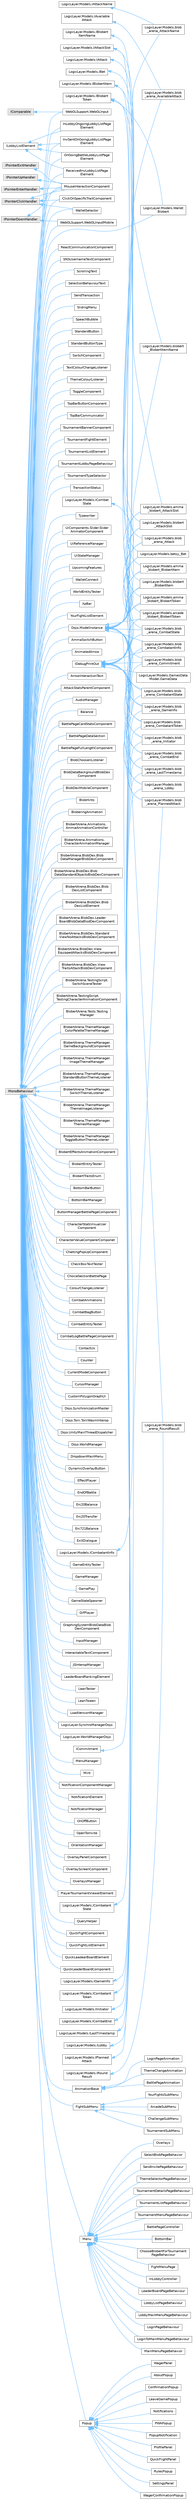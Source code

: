 digraph "Graphical Class Hierarchy"
{
 // LATEX_PDF_SIZE
  bgcolor="transparent";
  edge [fontname=Helvetica,fontsize=10,labelfontname=Helvetica,labelfontsize=10];
  node [fontname=Helvetica,fontsize=10,shape=box,height=0.2,width=0.4];
  rankdir="LR";
  Node0 [id="Node000000",label="LogicLayer.Models.IAttack",height=0.2,width=0.4,color="grey40", fillcolor="white", style="filled",URL="$interface_logic_layer_1_1_models_1_1_i_attack.html",tooltip=" "];
  Node0 -> Node1 [id="edge22_Node000000_Node000001",dir="back",color="steelblue1",style="solid",tooltip=" "];
  Node1 [id="Node000001",label="LogicLayer.Models.blob\l_arena_Attack",height=0.2,width=0.4,color="grey40", fillcolor="white", style="filled",URL="$class_logic_layer_1_1_models_1_1blob__arena___attack.html",tooltip="Dojo model, definition of the attack available in the game."];
  Node206 [id="Node000206",label="LogicLayer.Models.IAttackName",height=0.2,width=0.4,color="grey40", fillcolor="white", style="filled",URL="$interface_logic_layer_1_1_models_1_1_i_attack_name.html",tooltip=" "];
  Node206 -> Node205 [id="edge23_Node000206_Node000205",dir="back",color="steelblue1",style="solid",tooltip=" "];
  Node205 [id="Node000205",label="LogicLayer.Models.blob\l_arena_AttackName",height=0.2,width=0.4,color="grey40", fillcolor="white", style="filled",URL="$class_logic_layer_1_1_models_1_1blob__arena___attack_name.html",tooltip="Dojo Event, Mappging of attack id to name given off chain. This model can be found in the staticDataM..."];
  Node5 [id="Node000005",label="LogicLayer.Models.IAttackSlot",height=0.2,width=0.4,color="grey40", fillcolor="white", style="filled",URL="$interface_logic_layer_1_1_models_1_1_i_attack_slot.html",tooltip="this is a test of a summary"];
  Node5 -> Node4 [id="edge24_Node000005_Node000004",dir="back",color="steelblue1",style="solid",tooltip=" "];
  Node4 [id="Node000004",label="LogicLayer.Models.amma\l_blobert_AttackSlot",height=0.2,width=0.4,color="grey40", fillcolor="white", style="filled",URL="$class_logic_layer_1_1_models_1_1amma__blobert___attack_slot.html",tooltip="Dojo model, The attack slot dictates the attacks available for each of the items the blobert."];
  Node5 -> Node6 [id="edge25_Node000005_Node000006",dir="back",color="steelblue1",style="solid",tooltip=" "];
  Node6 [id="Node000006",label="LogicLayer.Models.blobert\l_AttackSlot",height=0.2,width=0.4,color="grey40", fillcolor="white", style="filled",URL="$class_logic_layer_1_1_models_1_1blobert___attack_slot.html",tooltip="Dojo model, The attack slot dictates the attacks available for each of the items the blobert."];
  Node208 [id="Node000208",label="LogicLayer.Models.IAvailable\lAttack",height=0.2,width=0.4,color="grey40", fillcolor="white", style="filled",URL="$interface_logic_layer_1_1_models_1_1_i_available_attack.html",tooltip=" "];
  Node208 -> Node207 [id="edge26_Node000208_Node000207",dir="back",color="steelblue1",style="solid",tooltip=" "];
  Node207 [id="Node000207",label="LogicLayer.Models.blob\l_arena_AvailableAttack",height=0.2,width=0.4,color="grey40", fillcolor="white", style="filled",URL="$class_logic_layer_1_1_models_1_1blob__arena___available_attack.html",tooltip="Dojo model, this indicates given the combatantd id and the attack the last round this attack was used..."];
  Node204 [id="Node000204",label="LogicLayer.Models.IBet",height=0.2,width=0.4,color="grey40", fillcolor="white", style="filled",URL="$interface_logic_layer_1_1_models_1_1_i_bet.html",tooltip=" "];
  Node204 -> Node203 [id="edge27_Node000204_Node000203",dir="back",color="steelblue1",style="solid",tooltip=" "];
  Node203 [id="Node000203",label="LogicLayer.Models.betsy_Bet",height=0.2,width=0.4,color="grey40", fillcolor="white", style="filled",URL="$class_logic_layer_1_1_models_1_1betsy___bet.html",tooltip="Part of the wagering contract, this is to yet fully implement."];
  Node9 [id="Node000009",label="LogicLayer.Models.IBlobertItem",height=0.2,width=0.4,color="grey40", fillcolor="white", style="filled",URL="$interface_logic_layer_1_1_models_1_1_i_blobert_item.html",tooltip=" "];
  Node9 -> Node8 [id="edge28_Node000009_Node000008",dir="back",color="steelblue1",style="solid",tooltip=" "];
  Node8 [id="Node000008",label="LogicLayer.Models.amma\l_blobert_BlobertItem",height=0.2,width=0.4,color="grey40", fillcolor="white", style="filled",URL="$class_logic_layer_1_1_models_1_1amma__blobert___blobert_item.html",tooltip="Dojo model, Item that contains the stats given to the blobert, this can also be used to fetch the att..."];
  Node9 -> Node10 [id="edge29_Node000009_Node000010",dir="back",color="steelblue1",style="solid",tooltip=" "];
  Node10 [id="Node000010",label="LogicLayer.Models.blobert\l_BlobertItem",height=0.2,width=0.4,color="grey40", fillcolor="white", style="filled",URL="$class_logic_layer_1_1_models_1_1blobert___blobert_item.html",tooltip="Dojo model, Item that contains the stats given to the blobert, this can also be used to fetch the att..."];
  Node234 [id="Node000234",label="LogicLayer.Models.IBlobert\lItemName",height=0.2,width=0.4,color="grey40", fillcolor="white", style="filled",URL="$interface_logic_layer_1_1_models_1_1_i_blobert_item_name.html",tooltip=" "];
  Node234 -> Node233 [id="edge30_Node000234_Node000233",dir="back",color="steelblue1",style="solid",tooltip=" "];
  Node233 [id="Node000233",label="LogicLayer.Models.blobert\l_BlobertItemName",height=0.2,width=0.4,color="grey40", fillcolor="white", style="filled",URL="$class_logic_layer_1_1_models_1_1blobert___blobert_item_name.html",tooltip="Dojo event, mapping that goes from item id to its name that is saved on chain, this model is saved ha..."];
  Node12 [id="Node000012",label="LogicLayer.Models.IBlobert\lToken",height=0.2,width=0.4,color="grey40", fillcolor="white", style="filled",URL="$interface_logic_layer_1_1_models_1_1_i_blobert_token.html",tooltip=" "];
  Node12 -> Node13 [id="edge31_Node000012_Node000013",dir="back",color="steelblue1",style="solid",tooltip=" "];
  Node13 [id="Node000013",label="LogicLayer.Models.Wallet\lBlobert",height=0.2,width=0.4,color="grey40", fillcolor="white", style="filled",URL="$class_logic_layer_1_1_models_1_1_wallet_blobert.html",tooltip="Class specific to the real NFT blobert, this should connect to the wallet and fetch the data using th..."];
  Node12 -> Node11 [id="edge32_Node000012_Node000011",dir="back",color="steelblue1",style="solid",tooltip=" "];
  Node11 [id="Node000011",label="LogicLayer.Models.amma\l_blobert_BlobertToken",height=0.2,width=0.4,color="grey40", fillcolor="white", style="filled",URL="$class_logic_layer_1_1_models_1_1amma__blobert___blobert_token.html",tooltip="Dojo Model, the blobert is the main character of the game."];
  Node12 -> Node202 [id="edge33_Node000012_Node000202",dir="back",color="steelblue1",style="solid",tooltip=" "];
  Node202 [id="Node000202",label="LogicLayer.Models.arcade\l_blobert_BlobertToken",height=0.2,width=0.4,color="grey40", fillcolor="white", style="filled",URL="$class_logic_layer_1_1_models_1_1arcade__blobert___blobert_token.html",tooltip="Dojo Model, the blobert is the main character of the game."];
  Node214 [id="Node000214",label="LogicLayer.Models.ICombatantInfo",height=0.2,width=0.4,color="grey40", fillcolor="white", style="filled",URL="$interface_logic_layer_1_1_models_1_1_i_combatant_info.html",tooltip=" "];
  Node214 -> Node213 [id="edge34_Node000214_Node000213",dir="back",color="steelblue1",style="solid",tooltip=" "];
  Node213 [id="Node000213",label="LogicLayer.Models.blob\l_arena_CombatantInfo",height=0.2,width=0.4,color="grey40", fillcolor="white", style="filled",URL="$class_logic_layer_1_1_models_1_1blob__arena___combatant_info.html",tooltip="Dojo model, Used mainly to get the player participation in the game."];
  Node216 [id="Node000216",label="LogicLayer.Models.ICombatant\lState",height=0.2,width=0.4,color="grey40", fillcolor="white", style="filled",URL="$interface_logic_layer_1_1_models_1_1_i_combatant_state.html",tooltip=" "];
  Node216 -> Node215 [id="edge35_Node000216_Node000215",dir="back",color="steelblue1",style="solid",tooltip=" "];
  Node215 [id="Node000215",label="LogicLayer.Models.blob\l_arena_CombatantState",height=0.2,width=0.4,color="grey40", fillcolor="white", style="filled",URL="$class_logic_layer_1_1_models_1_1blob__arena___combatant_state.html",tooltip="Dojo model, Current state of the combatant in the game."];
  Node218 [id="Node000218",label="LogicLayer.Models.ICombatant\lToken",height=0.2,width=0.4,color="grey40", fillcolor="white", style="filled",URL="$interface_logic_layer_1_1_models_1_1_i_combatant_token.html",tooltip=" "];
  Node218 -> Node217 [id="edge36_Node000218_Node000217",dir="back",color="steelblue1",style="solid",tooltip=" "];
  Node217 [id="Node000217",label="LogicLayer.Models.blob\l_arena_CombatantToken",height=0.2,width=0.4,color="grey40", fillcolor="white", style="filled",URL="$class_logic_layer_1_1_models_1_1blob__arena___combatant_token.html",tooltip="Dojo Model, Used to go from combatant id to real token id, the combatant is a hash of the token that ..."];
  Node210 [id="Node000210",label="LogicLayer.Models.ICombatEnd",height=0.2,width=0.4,color="grey40", fillcolor="white", style="filled",URL="$interface_logic_layer_1_1_models_1_1_i_combat_end.html",tooltip=" "];
  Node210 -> Node209 [id="edge37_Node000210_Node000209",dir="back",color="steelblue1",style="solid",tooltip=" "];
  Node209 [id="Node000209",label="LogicLayer.Models.blob\l_arena_CombatEnd",height=0.2,width=0.4,color="grey40", fillcolor="white", style="filled",URL="$class_logic_layer_1_1_models_1_1blob__arena___combat_end.html",tooltip="Dojo Event (to double check), emitted at the end of the game to have a comprehensive leaderboard of t..."];
  Node212 [id="Node000212",label="LogicLayer.Models.ICombat\lState",height=0.2,width=0.4,color="grey40", fillcolor="white", style="filled",URL="$interface_logic_layer_1_1_models_1_1_i_combat_state.html",tooltip=" "];
  Node212 -> Node211 [id="edge38_Node000212_Node000211",dir="back",color="steelblue1",style="solid",tooltip=" "];
  Node211 [id="Node000211",label="LogicLayer.Models.blob\l_arena_CombatState",height=0.2,width=0.4,color="grey40", fillcolor="white", style="filled",URL="$class_logic_layer_1_1_models_1_1blob__arena___combat_state.html",tooltip="Dojo model, Quick way to get state of the combat, this is spawned only the moment that a fight actual..."];
  Node220 [id="Node000220",label="ICommitment",height=0.2,width=0.4,color="grey40", fillcolor="white", style="filled",URL="$interface_i_commitment.html",tooltip=" "];
  Node220 -> Node219 [id="edge39_Node000220_Node000219",dir="back",color="steelblue1",style="solid",tooltip=" "];
  Node219 [id="Node000219",label="LogicLayer.Models.blob\l_arena_Commitment",height=0.2,width=0.4,color="grey40", fillcolor="white", style="filled",URL="$class_logic_layer_1_1_models_1_1blob__arena___commitment.html",tooltip="Dojo model, Commitment is a model that holds the hash the user has commited the moment the user choos..."];
  Node198 [id="Node000198",label="IComparable",height=0.2,width=0.4,color="grey60", fillcolor="#E0E0E0", style="filled",tooltip=" "];
  Node198 -> Node197 [id="edge40_Node000198_Node000197",dir="back",color="steelblue1",style="solid",tooltip=" "];
  Node197 [id="Node000197",label="WebGLSupport.WebGLInput",height=0.2,width=0.4,color="grey40", fillcolor="white", style="filled",URL="$class_web_g_l_support_1_1_web_g_l_input.html",tooltip=" "];
  Node2 [id="Node000002",label="IDebugPrintOut",height=0.2,width=0.4,color="grey40", fillcolor="white", style="filled",URL="$interface_i_debug_print_out.html",tooltip="interface for mass debugging of a class"];
  Node2 -> Node3 [id="edge41_Node000002_Node000003",dir="back",color="steelblue1",style="solid",tooltip=" "];
  Node3 [id="Node000003",label="LogicLayer.Models.GamesData\lModel.GameData",height=0.2,width=0.4,color="grey40", fillcolor="white", style="filled",URL="$class_logic_layer_1_1_models_1_1_games_data_model_1_1_game_data.html",tooltip=" "];
  Node2 -> Node4 [id="edge42_Node000002_Node000004",dir="back",color="steelblue1",style="solid",tooltip=" "];
  Node2 -> Node8 [id="edge43_Node000002_Node000008",dir="back",color="steelblue1",style="solid",tooltip=" "];
  Node2 -> Node11 [id="edge44_Node000002_Node000011",dir="back",color="steelblue1",style="solid",tooltip=" "];
  Node2 -> Node202 [id="edge45_Node000002_Node000202",dir="back",color="steelblue1",style="solid",tooltip=" "];
  Node2 -> Node203 [id="edge46_Node000002_Node000203",dir="back",color="steelblue1",style="solid",tooltip=" "];
  Node2 -> Node1 [id="edge47_Node000002_Node000001",dir="back",color="steelblue1",style="solid",tooltip=" "];
  Node2 -> Node209 [id="edge48_Node000002_Node000209",dir="back",color="steelblue1",style="solid",tooltip=" "];
  Node2 -> Node211 [id="edge49_Node000002_Node000211",dir="back",color="steelblue1",style="solid",tooltip=" "];
  Node2 -> Node213 [id="edge50_Node000002_Node000213",dir="back",color="steelblue1",style="solid",tooltip=" "];
  Node2 -> Node215 [id="edge51_Node000002_Node000215",dir="back",color="steelblue1",style="solid",tooltip=" "];
  Node2 -> Node217 [id="edge52_Node000002_Node000217",dir="back",color="steelblue1",style="solid",tooltip=" "];
  Node2 -> Node219 [id="edge53_Node000002_Node000219",dir="back",color="steelblue1",style="solid",tooltip=" "];
  Node2 -> Node221 [id="edge54_Node000002_Node000221",dir="back",color="steelblue1",style="solid",tooltip=" "];
  Node221 [id="Node000221",label="LogicLayer.Models.blob\l_arena_GameInfo",height=0.2,width=0.4,color="grey40", fillcolor="white", style="filled",URL="$class_logic_layer_1_1_models_1_1blob__arena___game_info.html",tooltip="Dojo model, Info about the game, used to dictate the state of the game, if only one fo the fiels in t..."];
  Node2 -> Node223 [id="edge55_Node000002_Node000223",dir="back",color="steelblue1",style="solid",tooltip=" "];
  Node223 [id="Node000223",label="LogicLayer.Models.blob\l_arena_Initiator",height=0.2,width=0.4,color="grey40", fillcolor="white", style="filled",URL="$class_logic_layer_1_1_models_1_1blob__arena___initiator.html",tooltip="Dojo model, TODO."];
  Node2 -> Node225 [id="edge56_Node000002_Node000225",dir="back",color="steelblue1",style="solid",tooltip=" "];
  Node225 [id="Node000225",label="LogicLayer.Models.blob\l_arena_LastTimestamp",height=0.2,width=0.4,color="grey40", fillcolor="white", style="filled",URL="$class_logic_layer_1_1_models_1_1blob__arena___last_timestamp.html",tooltip="Dojo Models, (to confirm) this mdoel should have the timestamp of when the last action was done,..."];
  Node2 -> Node227 [id="edge57_Node000002_Node000227",dir="back",color="steelblue1",style="solid",tooltip=" "];
  Node227 [id="Node000227",label="LogicLayer.Models.blob\l_arena_Lobby",height=0.2,width=0.4,color="grey40", fillcolor="white", style="filled",URL="$class_logic_layer_1_1_models_1_1blob__arena___lobby.html",tooltip="DOjo model, main object that dictates the participants of the game, here we get the id that then brna..."];
  Node2 -> Node229 [id="edge58_Node000002_Node000229",dir="back",color="steelblue1",style="solid",tooltip=" "];
  Node229 [id="Node000229",label="LogicLayer.Models.blob\l_arena_PlannedAttack",height=0.2,width=0.4,color="grey40", fillcolor="white", style="filled",URL="$class_logic_layer_1_1_models_1_1blob__arena___planned_attack.html",tooltip="Dojo model created after the reveal call, this holds the non hashed components used before the run ro..."];
  Node2 -> Node6 [id="edge59_Node000002_Node000006",dir="back",color="steelblue1",style="solid",tooltip=" "];
  Node2 -> Node10 [id="edge60_Node000002_Node000010",dir="back",color="steelblue1",style="solid",tooltip=" "];
  Node222 [id="Node000222",label="LogicLayer.Models.IGameInfo",height=0.2,width=0.4,color="grey40", fillcolor="white", style="filled",URL="$interface_logic_layer_1_1_models_1_1_i_game_info.html",tooltip=" "];
  Node222 -> Node221 [id="edge61_Node000222_Node000221",dir="back",color="steelblue1",style="solid",tooltip=" "];
  Node224 [id="Node000224",label="LogicLayer.Models.IInitiator",height=0.2,width=0.4,color="grey40", fillcolor="white", style="filled",URL="$interface_logic_layer_1_1_models_1_1_i_initiator.html",tooltip=" "];
  Node224 -> Node223 [id="edge62_Node000224_Node000223",dir="back",color="steelblue1",style="solid",tooltip=" "];
  Node226 [id="Node000226",label="LogicLayer.Models.ILastTimestamp",height=0.2,width=0.4,color="grey40", fillcolor="white", style="filled",URL="$interface_logic_layer_1_1_models_1_1_i_last_timestamp.html",tooltip=" "];
  Node226 -> Node225 [id="edge63_Node000226_Node000225",dir="back",color="steelblue1",style="solid",tooltip=" "];
  Node228 [id="Node000228",label="LogicLayer.Models.ILobby",height=0.2,width=0.4,color="grey40", fillcolor="white", style="filled",URL="$interface_logic_layer_1_1_models_1_1_i_lobby.html",tooltip=" "];
  Node228 -> Node227 [id="edge64_Node000228_Node000227",dir="back",color="steelblue1",style="solid",tooltip=" "];
  Node108 [id="Node000108",label="ILobbyListElement",height=0.2,width=0.4,color="grey40", fillcolor="white", style="filled",URL="$interface_i_lobby_list_element.html",tooltip=" "];
  Node108 -> Node107 [id="edge65_Node000108_Node000107",dir="back",color="steelblue1",style="solid",tooltip=" "];
  Node107 [id="Node000107",label="InLobbyOngoingLobbyListPage\lElement",height=0.2,width=0.4,color="grey40", fillcolor="white", style="filled",URL="$class_in_lobby_ongoing_lobby_list_page_element.html",tooltip=" "];
  Node108 -> Node109 [id="edge66_Node000108_Node000109",dir="back",color="steelblue1",style="solid",tooltip=" "];
  Node109 [id="Node000109",label="InvSentOnGoingLobbyListPage\lElement",height=0.2,width=0.4,color="grey40", fillcolor="white", style="filled",URL="$class_inv_sent_on_going_lobby_list_page_element.html",tooltip=" "];
  Node108 -> Node110 [id="edge67_Node000108_Node000110",dir="back",color="steelblue1",style="solid",tooltip=" "];
  Node110 [id="Node000110",label="OnGoingBattleLobbyListPage\lElement",height=0.2,width=0.4,color="grey40", fillcolor="white", style="filled",URL="$class_on_going_battle_lobby_list_page_element.html",tooltip=" "];
  Node108 -> Node111 [id="edge68_Node000108_Node000111",dir="back",color="steelblue1",style="solid",tooltip=" "];
  Node111 [id="Node000111",label="ReceivedInvLobbyListPage\lElement",height=0.2,width=0.4,color="grey40", fillcolor="white", style="filled",URL="$class_received_inv_lobby_list_page_element.html",tooltip=" "];
  Node230 [id="Node000230",label="LogicLayer.Models.IPlanned\lAttack",height=0.2,width=0.4,color="grey40", fillcolor="white", style="filled",URL="$interface_logic_layer_1_1_models_1_1_i_planned_attack.html",tooltip=" "];
  Node230 -> Node229 [id="edge69_Node000230_Node000229",dir="back",color="steelblue1",style="solid",tooltip=" "];
  Node66 [id="Node000066",label="IPointerClickHandler",height=0.2,width=0.4,color="grey60", fillcolor="#E0E0E0", style="filled",tooltip=" "];
  Node66 -> Node65 [id="edge70_Node000066_Node000065",dir="back",color="steelblue1",style="solid",tooltip=" "];
  Node65 [id="Node000065",label="ClickOnSpecificTraitComponent",height=0.2,width=0.4,color="grey40", fillcolor="white", style="filled",URL="$class_click_on_specific_trait_component.html",tooltip=" "];
  Node66 -> Node67 [id="edge71_Node000066_Node000067",dir="back",color="steelblue1",style="solid",tooltip=" "];
  Node67 [id="Node000067",label="MouseInteractionComponent",height=0.2,width=0.4,color="grey40", fillcolor="white", style="filled",URL="$class_mouse_interaction_component.html",tooltip=" "];
  Node66 -> Node73 [id="edge72_Node000066_Node000073",dir="back",color="steelblue1",style="solid",tooltip=" "];
  Node73 [id="Node000073",label="WalletSelector",height=0.2,width=0.4,color="grey40", fillcolor="white", style="filled",URL="$class_wallet_selector.html",tooltip="Class to manage the drop down wallet selector object."];
  Node68 [id="Node000068",label="IPointerDownHandler",height=0.2,width=0.4,color="grey60", fillcolor="#E0E0E0", style="filled",tooltip=" "];
  Node68 -> Node67 [id="edge73_Node000068_Node000067",dir="back",color="steelblue1",style="solid",tooltip=" "];
  Node68 -> Node69 [id="edge74_Node000068_Node000069",dir="back",color="steelblue1",style="solid",tooltip=" "];
  Node69 [id="Node000069",label="WebGLSupport.WebGLInputMobile",height=0.2,width=0.4,color="grey40", fillcolor="white", style="filled",URL="$class_web_g_l_support_1_1_web_g_l_input_mobile.html",tooltip=" "];
  Node70 [id="Node000070",label="IPointerEnterHandler",height=0.2,width=0.4,color="grey60", fillcolor="#E0E0E0", style="filled",tooltip=" "];
  Node70 -> Node67 [id="edge75_Node000070_Node000067",dir="back",color="steelblue1",style="solid",tooltip=" "];
  Node71 [id="Node000071",label="IPointerExitHandler",height=0.2,width=0.4,color="grey60", fillcolor="#E0E0E0", style="filled",tooltip=" "];
  Node71 -> Node67 [id="edge76_Node000071_Node000067",dir="back",color="steelblue1",style="solid",tooltip=" "];
  Node72 [id="Node000072",label="IPointerUpHandler",height=0.2,width=0.4,color="grey60", fillcolor="#E0E0E0", style="filled",tooltip=" "];
  Node72 -> Node67 [id="edge77_Node000072_Node000067",dir="back",color="steelblue1",style="solid",tooltip=" "];
  Node232 [id="Node000232",label="LogicLayer.Models.IRound\lResult",height=0.2,width=0.4,color="grey40", fillcolor="white", style="filled",URL="$interface_logic_layer_1_1_models_1_1_i_round_result.html",tooltip=" "];
  Node232 -> Node231 [id="edge78_Node000232_Node000231",dir="back",color="steelblue1",style="solid",tooltip=" "];
  Node231 [id="Node000231",label="LogicLayer.Models.blob\l_arena_RoundResult",height=0.2,width=0.4,color="grey40", fillcolor="white", style="filled",URL="$class_logic_layer_1_1_models_1_1blob__arena___round_result.html",tooltip="Dojo event sent at the end of the run round method for PVP, Containse a sorted array of the attacks t..."];
  Node14 [id="Node000014",label="MonoBehaviour",height=0.2,width=0.4,color="grey60", fillcolor="#E0E0E0", style="filled",tooltip=" "];
  Node14 -> Node15 [id="edge79_Node000014_Node000015",dir="back",color="steelblue1",style="solid",tooltip=" "];
  Node15 [id="Node000015",label="AmmaSwitchButton",height=0.2,width=0.4,color="grey40", fillcolor="white", style="filled",URL="$class_amma_switch_button.html",tooltip="Script to manage the switch between BlobArena and AMMA."];
  Node14 -> Node16 [id="edge80_Node000014_Node000016",dir="back",color="steelblue1",style="solid",tooltip=" "];
  Node16 [id="Node000016",label="AnimatedArrow",height=0.2,width=0.4,color="grey40", fillcolor="white", style="filled",URL="$class_animated_arrow.html",tooltip="Class for an animated arrow that can be parameterised."];
  Node14 -> Node17 [id="edge81_Node000014_Node000017",dir="back",color="steelblue1",style="solid",tooltip=" "];
  Node17 [id="Node000017",label="AnimationBase",height=0.2,width=0.4,color="grey40", fillcolor="white", style="filled",URL="$class_animation_base.html",tooltip="Abstract class for animation handling classes to deal with scripted animations."];
  Node17 -> Node18 [id="edge82_Node000017_Node000018",dir="back",color="steelblue1",style="solid",tooltip=" "];
  Node18 [id="Node000018",label="BattlePageAnimation",height=0.2,width=0.4,color="grey40", fillcolor="white", style="filled",URL="$class_battle_page_animation.html",tooltip=" "];
  Node17 -> Node19 [id="edge83_Node000017_Node000019",dir="back",color="steelblue1",style="solid",tooltip=" "];
  Node19 [id="Node000019",label="LoginPageAnimation",height=0.2,width=0.4,color="grey40", fillcolor="white", style="filled",URL="$class_login_page_animation.html",tooltip=" "];
  Node17 -> Node20 [id="edge84_Node000017_Node000020",dir="back",color="steelblue1",style="solid",tooltip=" "];
  Node20 [id="Node000020",label="ThemeChangeAnimation",height=0.2,width=0.4,color="grey40", fillcolor="white", style="filled",URL="$class_theme_change_animation.html",tooltip=" "];
  Node14 -> Node21 [id="edge85_Node000014_Node000021",dir="back",color="steelblue1",style="solid",tooltip=" "];
  Node21 [id="Node000021",label="ArrowInteractionText",height=0.2,width=0.4,color="grey40", fillcolor="white", style="filled",URL="$class_arrow_interaction_text.html",tooltip=" "];
  Node14 -> Node22 [id="edge86_Node000014_Node000022",dir="back",color="steelblue1",style="solid",tooltip=" "];
  Node22 [id="Node000022",label="AttackStatsParentComponent",height=0.2,width=0.4,color="grey40", fillcolor="white", style="filled",URL="$class_attack_stats_parent_component.html",tooltip="Class for the AttackStats prefab foud in the battle page, this will get an attack availability type a..."];
  Node14 -> Node23 [id="edge87_Node000014_Node000023",dir="back",color="steelblue1",style="solid",tooltip=" "];
  Node23 [id="Node000023",label="AudioManager",height=0.2,width=0.4,color="grey40", fillcolor="white", style="filled",URL="$class_audio_manager.html",tooltip="Manager class for both music and audio effects (SINGLETON)"];
  Node14 -> Node24 [id="edge88_Node000014_Node000024",dir="back",color="steelblue1",style="solid",tooltip=" "];
  Node24 [id="Node000024",label="Balance",height=0.2,width=0.4,color="grey40", fillcolor="white", style="filled",URL="$class_balance.html",tooltip=" "];
  Node14 -> Node25 [id="edge89_Node000014_Node000025",dir="back",color="steelblue1",style="solid",tooltip=" "];
  Node25 [id="Node000025",label="BattlePageCardStatsComponent",height=0.2,width=0.4,color="grey40", fillcolor="white", style="filled",URL="$class_battle_page_card_stats_component.html",tooltip=" "];
  Node14 -> Node26 [id="edge90_Node000014_Node000026",dir="back",color="steelblue1",style="solid",tooltip=" "];
  Node26 [id="Node000026",label="BattlePageDataSection",height=0.2,width=0.4,color="grey40", fillcolor="white", style="filled",URL="$class_battle_page_data_section.html",tooltip=" "];
  Node14 -> Node27 [id="edge91_Node000014_Node000027",dir="back",color="steelblue1",style="solid",tooltip=" "];
  Node27 [id="Node000027",label="BattlePageFullLengthComponent",height=0.2,width=0.4,color="grey40", fillcolor="white", style="filled",URL="$class_battle_page_full_length_component.html",tooltip=" "];
  Node14 -> Node28 [id="edge92_Node000014_Node000028",dir="back",color="steelblue1",style="solid",tooltip=" "];
  Node28 [id="Node000028",label="BlobChoosenListener",height=0.2,width=0.4,color="grey40", fillcolor="white", style="filled",URL="$class_blob_choosen_listener.html",tooltip="Component that should be used as a listener for the bloberts being ither minted or added,..."];
  Node14 -> Node29 [id="edge93_Node000014_Node000029",dir="back",color="steelblue1",style="solid",tooltip=" "];
  Node29 [id="Node000029",label="BlobDataBackgroundBlobDex\lComponent",height=0.2,width=0.4,color="grey40", fillcolor="white", style="filled",URL="$class_blob_data_background_blob_dex_component.html",tooltip="Sets the background of the blob data component."];
  Node14 -> Node30 [id="edge94_Node000014_Node000030",dir="back",color="steelblue1",style="solid",tooltip=" "];
  Node30 [id="Node000030",label="BlobDexMobileComponent",height=0.2,width=0.4,color="grey40", fillcolor="white", style="filled",URL="$class_blob_dex_mobile_component.html",tooltip=" "];
  Node14 -> Node31 [id="edge95_Node000014_Node000031",dir="back",color="steelblue1",style="solid",tooltip=" "];
  Node31 [id="Node000031",label="BlobHints",height=0.2,width=0.4,color="grey40", fillcolor="white", style="filled",URL="$class_blob_hints.html",tooltip=" "];
  Node14 -> Node32 [id="edge96_Node000014_Node000032",dir="back",color="steelblue1",style="solid",tooltip=" "];
  Node32 [id="Node000032",label="BloberingAnimation",height=0.2,width=0.4,color="grey40", fillcolor="white", style="filled",URL="$class_blobering_animation.html",tooltip="Blobering animation class to create the hovering question mark effect, and the text ellipses."];
  Node14 -> Node33 [id="edge97_Node000014_Node000033",dir="back",color="steelblue1",style="solid",tooltip=" "];
  Node33 [id="Node000033",label="BlobertArena.Animations.\lAmmaAnimationController",height=0.2,width=0.4,color="grey40", fillcolor="white", style="filled",URL="$class_blobert_arena_1_1_animations_1_1_amma_animation_controller.html",tooltip=" "];
  Node14 -> Node34 [id="edge98_Node000014_Node000034",dir="back",color="steelblue1",style="solid",tooltip=" "];
  Node34 [id="Node000034",label="BlobertArena.Animations.\lCharacterAnimationManager",height=0.2,width=0.4,color="grey40", fillcolor="white", style="filled",URL="$class_blobert_arena_1_1_animations_1_1_character_animation_manager.html",tooltip=" "];
  Node14 -> Node35 [id="edge99_Node000014_Node000035",dir="back",color="steelblue1",style="solid",tooltip=" "];
  Node35 [id="Node000035",label="BlobertArena.BlobDex.Blob\lDataManagerBlobDexComponent",height=0.2,width=0.4,color="grey40", fillcolor="white", style="filled",URL="$class_blobert_arena_1_1_blob_dex_1_1_blob_data_manager_blob_dex_component.html",tooltip=" "];
  Node14 -> Node36 [id="edge100_Node000014_Node000036",dir="back",color="steelblue1",style="solid",tooltip=" "];
  Node36 [id="Node000036",label="BlobertArena.BlobDex.Blob\lDataStandardObjectsBlobDexComponent",height=0.2,width=0.4,color="grey40", fillcolor="white", style="filled",URL="$class_blobert_arena_1_1_blob_dex_1_1_blob_data_standard_objects_blob_dex_component.html",tooltip=" "];
  Node14 -> Node37 [id="edge101_Node000014_Node000037",dir="back",color="steelblue1",style="solid",tooltip=" "];
  Node37 [id="Node000037",label="BlobertArena.BlobDex.Blob\lDexListComponent",height=0.2,width=0.4,color="grey40", fillcolor="white", style="filled",URL="$class_blobert_arena_1_1_blob_dex_1_1_blob_dex_list_component.html",tooltip=" "];
  Node14 -> Node38 [id="edge102_Node000014_Node000038",dir="back",color="steelblue1",style="solid",tooltip=" "];
  Node38 [id="Node000038",label="BlobertArena.BlobDex.Blob\lDexListElement",height=0.2,width=0.4,color="grey40", fillcolor="white", style="filled",URL="$class_blobert_arena_1_1_blob_dex_1_1_blob_dex_list_element.html",tooltip=" "];
  Node14 -> Node39 [id="edge103_Node000014_Node000039",dir="back",color="steelblue1",style="solid",tooltip=" "];
  Node39 [id="Node000039",label="BlobertArena.BlobDex.Leader\lBoardBlobDataBlodDexComponent",height=0.2,width=0.4,color="grey40", fillcolor="white", style="filled",URL="$class_blobert_arena_1_1_blob_dex_1_1_leader_board_blob_data_blod_dex_component.html",tooltip=" "];
  Node14 -> Node40 [id="edge104_Node000014_Node000040",dir="back",color="steelblue1",style="solid",tooltip=" "];
  Node40 [id="Node000040",label="BlobertArena.BlobDex.Standard\lViewNoAttacksBlobDexComponent",height=0.2,width=0.4,color="grey40", fillcolor="white", style="filled",URL="$class_blobert_arena_1_1_blob_dex_1_1_standard_view_no_attacks_blob_dex_component.html",tooltip=" "];
  Node14 -> Node41 [id="edge105_Node000014_Node000041",dir="back",color="steelblue1",style="solid",tooltip=" "];
  Node41 [id="Node000041",label="BlobertArena.BlobDex.View\lEquippedAttacksBlobDexComponent",height=0.2,width=0.4,color="grey40", fillcolor="white", style="filled",URL="$class_blobert_arena_1_1_blob_dex_1_1_view_equipped_attacks_blob_dex_component.html",tooltip=" "];
  Node14 -> Node42 [id="edge106_Node000014_Node000042",dir="back",color="steelblue1",style="solid",tooltip=" "];
  Node42 [id="Node000042",label="BlobertArena.BlobDex.View\lTraitsAttackBlobDexComponent",height=0.2,width=0.4,color="grey40", fillcolor="white", style="filled",URL="$class_blobert_arena_1_1_blob_dex_1_1_view_traits_attack_blob_dex_component.html",tooltip=" "];
  Node14 -> Node43 [id="edge107_Node000014_Node000043",dir="back",color="steelblue1",style="solid",tooltip=" "];
  Node43 [id="Node000043",label="BlobertArena.TestingScript.\lSwitchSceneTester",height=0.2,width=0.4,color="grey40", fillcolor="white", style="filled",URL="$class_blobert_arena_1_1_testing_script_1_1_switch_scene_tester.html",tooltip=" "];
  Node14 -> Node44 [id="edge108_Node000014_Node000044",dir="back",color="steelblue1",style="solid",tooltip=" "];
  Node44 [id="Node000044",label="BlobertArena.TestingScript.\lTestingCharacterAnimationComponent",height=0.2,width=0.4,color="grey40", fillcolor="white", style="filled",URL="$class_blobert_arena_1_1_testing_script_1_1_testing_character_animation_component.html",tooltip="Testing script to cycle through all the Attributeses and animations in the game to see if something i..."];
  Node14 -> Node45 [id="edge109_Node000014_Node000045",dir="back",color="steelblue1",style="solid",tooltip=" "];
  Node45 [id="Node000045",label="BlobertArena.Tests.Testing\lManager",height=0.2,width=0.4,color="grey40", fillcolor="white", style="filled",URL="$class_blobert_arena_1_1_tests_1_1_testing_manager.html",tooltip=" "];
  Node14 -> Node46 [id="edge110_Node000014_Node000046",dir="back",color="steelblue1",style="solid",tooltip=" "];
  Node46 [id="Node000046",label="BlobertArena.ThemeManager.\lColorPaletteThemeManager",height=0.2,width=0.4,color="grey40", fillcolor="white", style="filled",URL="$class_blobert_arena_1_1_theme_manager_1_1_color_palette_theme_manager.html",tooltip=" "];
  Node14 -> Node47 [id="edge111_Node000014_Node000047",dir="back",color="steelblue1",style="solid",tooltip=" "];
  Node47 [id="Node000047",label="BlobertArena.ThemeManager.\lGameBackgroundComponent",height=0.2,width=0.4,color="grey40", fillcolor="white", style="filled",URL="$class_blobert_arena_1_1_theme_manager_1_1_game_background_component.html",tooltip=" "];
  Node14 -> Node48 [id="edge112_Node000014_Node000048",dir="back",color="steelblue1",style="solid",tooltip=" "];
  Node48 [id="Node000048",label="BlobertArena.ThemeManager.\lImageThemeManager",height=0.2,width=0.4,color="grey40", fillcolor="white", style="filled",URL="$class_blobert_arena_1_1_theme_manager_1_1_image_theme_manager.html",tooltip=" "];
  Node14 -> Node49 [id="edge113_Node000014_Node000049",dir="back",color="steelblue1",style="solid",tooltip=" "];
  Node49 [id="Node000049",label="BlobertArena.ThemeManager.\lStandardButtonThemeListener",height=0.2,width=0.4,color="grey40", fillcolor="white", style="filled",URL="$class_blobert_arena_1_1_theme_manager_1_1_standard_button_theme_listener.html",tooltip=" "];
  Node14 -> Node50 [id="edge114_Node000014_Node000050",dir="back",color="steelblue1",style="solid",tooltip=" "];
  Node50 [id="Node000050",label="BlobertArena.ThemeManager.\lSwitchThemeListener",height=0.2,width=0.4,color="grey40", fillcolor="white", style="filled",URL="$class_blobert_arena_1_1_theme_manager_1_1_switch_theme_listener.html",tooltip=" "];
  Node14 -> Node51 [id="edge115_Node000014_Node000051",dir="back",color="steelblue1",style="solid",tooltip=" "];
  Node51 [id="Node000051",label="BlobertArena.ThemeManager.\lThemeImageListener",height=0.2,width=0.4,color="grey40", fillcolor="white", style="filled",URL="$class_blobert_arena_1_1_theme_manager_1_1_theme_image_listener.html",tooltip=" "];
  Node14 -> Node52 [id="edge116_Node000014_Node000052",dir="back",color="steelblue1",style="solid",tooltip=" "];
  Node52 [id="Node000052",label="BlobertArena.ThemeManager.\lThemesManager",height=0.2,width=0.4,color="grey40", fillcolor="white", style="filled",URL="$class_blobert_arena_1_1_theme_manager_1_1_themes_manager.html",tooltip=" "];
  Node14 -> Node53 [id="edge117_Node000014_Node000053",dir="back",color="steelblue1",style="solid",tooltip=" "];
  Node53 [id="Node000053",label="BlobertArena.ThemeManager.\lToggleButtonThemeListener",height=0.2,width=0.4,color="grey40", fillcolor="white", style="filled",URL="$class_blobert_arena_1_1_theme_manager_1_1_toggle_button_theme_listener.html",tooltip=" "];
  Node14 -> Node54 [id="edge118_Node000014_Node000054",dir="back",color="steelblue1",style="solid",tooltip=" "];
  Node54 [id="Node000054",label="BlobertEffectsAnimationComponent",height=0.2,width=0.4,color="grey40", fillcolor="white", style="filled",URL="$class_blobert_effects_animation_component.html",tooltip=" "];
  Node14 -> Node55 [id="edge119_Node000014_Node000055",dir="back",color="steelblue1",style="solid",tooltip=" "];
  Node55 [id="Node000055",label="BlobertEntityTester",height=0.2,width=0.4,color="grey40", fillcolor="white", style="filled",URL="$class_blobert_entity_tester.html",tooltip=" "];
  Node14 -> Node56 [id="edge120_Node000014_Node000056",dir="back",color="steelblue1",style="solid",tooltip=" "];
  Node56 [id="Node000056",label="BlobertTraitsEnum",height=0.2,width=0.4,color="grey40", fillcolor="white", style="filled",URL="$class_blobert_traits_enum.html",tooltip=" "];
  Node14 -> Node57 [id="edge121_Node000014_Node000057",dir="back",color="steelblue1",style="solid",tooltip=" "];
  Node57 [id="Node000057",label="BottomBarButton",height=0.2,width=0.4,color="grey40", fillcolor="white", style="filled",URL="$class_bottom_bar_button.html",tooltip=" "];
  Node14 -> Node58 [id="edge122_Node000014_Node000058",dir="back",color="steelblue1",style="solid",tooltip=" "];
  Node58 [id="Node000058",label="BottomBarManager",height=0.2,width=0.4,color="grey40", fillcolor="white", style="filled",URL="$class_bottom_bar_manager.html",tooltip=" "];
  Node14 -> Node59 [id="edge123_Node000014_Node000059",dir="back",color="steelblue1",style="solid",tooltip=" "];
  Node59 [id="Node000059",label="ButtonManagerBattlePageComponent",height=0.2,width=0.4,color="grey40", fillcolor="white", style="filled",URL="$class_button_manager_battle_page_component.html",tooltip=" "];
  Node14 -> Node60 [id="edge124_Node000014_Node000060",dir="back",color="steelblue1",style="solid",tooltip=" "];
  Node60 [id="Node000060",label="CharacterStatsVisualizer\lComponent",height=0.2,width=0.4,color="grey40", fillcolor="white", style="filled",URL="$class_character_stats_visualizer_component.html",tooltip="This component is responsible for displaying the values of a Blobert in the UI."];
  Node14 -> Node61 [id="edge125_Node000014_Node000061",dir="back",color="steelblue1",style="solid",tooltip=" "];
  Node61 [id="Node000061",label="CharacterValueCompererComponet",height=0.2,width=0.4,color="grey40", fillcolor="white", style="filled",URL="$class_character_value_comperer_componet.html",tooltip="Class used to compare two given bloberts used by the BlobComparerValueVisualizer prefab."];
  Node14 -> Node62 [id="edge126_Node000014_Node000062",dir="back",color="steelblue1",style="solid",tooltip=" "];
  Node62 [id="Node000062",label="ChattingPopUpComponent",height=0.2,width=0.4,color="grey40", fillcolor="white", style="filled",URL="$class_chatting_pop_up_component.html",tooltip=" "];
  Node14 -> Node63 [id="edge127_Node000014_Node000063",dir="back",color="steelblue1",style="solid",tooltip=" "];
  Node63 [id="Node000063",label="CheckBoxTextTester",height=0.2,width=0.4,color="grey40", fillcolor="white", style="filled",URL="$class_check_box_text_tester.html",tooltip=" "];
  Node14 -> Node64 [id="edge128_Node000014_Node000064",dir="back",color="steelblue1",style="solid",tooltip=" "];
  Node64 [id="Node000064",label="ChoiceSectionBattlePage",height=0.2,width=0.4,color="grey40", fillcolor="white", style="filled",URL="$class_choice_section_battle_page.html",tooltip=" "];
  Node14 -> Node65 [id="edge129_Node000014_Node000065",dir="back",color="steelblue1",style="solid",tooltip=" "];
  Node14 -> Node74 [id="edge130_Node000014_Node000074",dir="back",color="steelblue1",style="solid",tooltip=" "];
  Node74 [id="Node000074",label="ColourChangeListener",height=0.2,width=0.4,color="grey40", fillcolor="white", style="filled",URL="$class_colour_change_listener.html",tooltip=" "];
  Node14 -> Node75 [id="edge131_Node000014_Node000075",dir="back",color="steelblue1",style="solid",tooltip=" "];
  Node75 [id="Node000075",label="CombatAnimations",height=0.2,width=0.4,color="grey40", fillcolor="white", style="filled",URL="$class_combat_animations.html",tooltip=" "];
  Node14 -> Node76 [id="edge132_Node000014_Node000076",dir="back",color="steelblue1",style="solid",tooltip=" "];
  Node76 [id="Node000076",label="CombatBagButton",height=0.2,width=0.4,color="grey40", fillcolor="white", style="filled",URL="$class_combat_bag_button.html",tooltip=" "];
  Node14 -> Node77 [id="edge133_Node000014_Node000077",dir="back",color="steelblue1",style="solid",tooltip=" "];
  Node77 [id="Node000077",label="CombatEntityTester",height=0.2,width=0.4,color="grey40", fillcolor="white", style="filled",URL="$class_combat_entity_tester.html",tooltip=" "];
  Node14 -> Node78 [id="edge134_Node000014_Node000078",dir="back",color="steelblue1",style="solid",tooltip=" "];
  Node78 [id="Node000078",label="CombatLogBattlePageComponent",height=0.2,width=0.4,color="grey40", fillcolor="white", style="filled",URL="$class_combat_log_battle_page_component.html",tooltip=" "];
  Node14 -> Node79 [id="edge135_Node000014_Node000079",dir="back",color="steelblue1",style="solid",tooltip=" "];
  Node79 [id="Node000079",label="ContactUs",height=0.2,width=0.4,color="grey40", fillcolor="white", style="filled",URL="$class_contact_us.html",tooltip="Class to hold social media handles and contact information."];
  Node14 -> Node80 [id="edge136_Node000014_Node000080",dir="back",color="steelblue1",style="solid",tooltip=" "];
  Node80 [id="Node000080",label="Counter",height=0.2,width=0.4,color="grey40", fillcolor="white", style="filled",URL="$class_counter.html",tooltip="Class to manage a simple counter object."];
  Node14 -> Node81 [id="edge137_Node000014_Node000081",dir="back",color="steelblue1",style="solid",tooltip=" "];
  Node81 [id="Node000081",label="CurrentModeComponent",height=0.2,width=0.4,color="grey40", fillcolor="white", style="filled",URL="$class_current_mode_component.html",tooltip=" "];
  Node14 -> Node82 [id="edge138_Node000014_Node000082",dir="back",color="steelblue1",style="solid",tooltip=" "];
  Node82 [id="Node000082",label="CursorManager",height=0.2,width=0.4,color="grey40", fillcolor="white", style="filled",URL="$class_cursor_manager.html",tooltip="Manager class for the cursor and the virtual cursor."];
  Node14 -> Node83 [id="edge139_Node000014_Node000083",dir="back",color="steelblue1",style="solid",tooltip=" "];
  Node83 [id="Node000083",label="CustomPolygonGraphUI",height=0.2,width=0.4,color="grey40", fillcolor="white", style="filled",URL="$class_custom_polygon_graph_u_i.html",tooltip=" "];
  Node14 -> Node7 [id="edge140_Node000014_Node000007",dir="back",color="steelblue1",style="solid",tooltip=" "];
  Node7 [id="Node000007",label="Dojo.ModelInstance",height=0.2,width=0.4,color="grey40", fillcolor="white", style="filled",URL="$class_dojo_1_1_model_instance.html",tooltip=" "];
  Node7 -> Node4 [id="edge141_Node000007_Node000004",dir="back",color="steelblue1",style="solid",tooltip=" "];
  Node7 -> Node8 [id="edge142_Node000007_Node000008",dir="back",color="steelblue1",style="solid",tooltip=" "];
  Node7 -> Node11 [id="edge143_Node000007_Node000011",dir="back",color="steelblue1",style="solid",tooltip=" "];
  Node7 -> Node202 [id="edge144_Node000007_Node000202",dir="back",color="steelblue1",style="solid",tooltip=" "];
  Node7 -> Node203 [id="edge145_Node000007_Node000203",dir="back",color="steelblue1",style="solid",tooltip=" "];
  Node7 -> Node1 [id="edge146_Node000007_Node000001",dir="back",color="steelblue1",style="solid",tooltip=" "];
  Node7 -> Node205 [id="edge147_Node000007_Node000205",dir="back",color="steelblue1",style="solid",tooltip=" "];
  Node7 -> Node207 [id="edge148_Node000007_Node000207",dir="back",color="steelblue1",style="solid",tooltip=" "];
  Node7 -> Node209 [id="edge149_Node000007_Node000209",dir="back",color="steelblue1",style="solid",tooltip=" "];
  Node7 -> Node211 [id="edge150_Node000007_Node000211",dir="back",color="steelblue1",style="solid",tooltip=" "];
  Node7 -> Node213 [id="edge151_Node000007_Node000213",dir="back",color="steelblue1",style="solid",tooltip=" "];
  Node7 -> Node215 [id="edge152_Node000007_Node000215",dir="back",color="steelblue1",style="solid",tooltip=" "];
  Node7 -> Node217 [id="edge153_Node000007_Node000217",dir="back",color="steelblue1",style="solid",tooltip=" "];
  Node7 -> Node219 [id="edge154_Node000007_Node000219",dir="back",color="steelblue1",style="solid",tooltip=" "];
  Node7 -> Node221 [id="edge155_Node000007_Node000221",dir="back",color="steelblue1",style="solid",tooltip=" "];
  Node7 -> Node223 [id="edge156_Node000007_Node000223",dir="back",color="steelblue1",style="solid",tooltip=" "];
  Node7 -> Node225 [id="edge157_Node000007_Node000225",dir="back",color="steelblue1",style="solid",tooltip=" "];
  Node7 -> Node227 [id="edge158_Node000007_Node000227",dir="back",color="steelblue1",style="solid",tooltip=" "];
  Node7 -> Node229 [id="edge159_Node000007_Node000229",dir="back",color="steelblue1",style="solid",tooltip=" "];
  Node7 -> Node231 [id="edge160_Node000007_Node000231",dir="back",color="steelblue1",style="solid",tooltip=" "];
  Node7 -> Node6 [id="edge161_Node000007_Node000006",dir="back",color="steelblue1",style="solid",tooltip=" "];
  Node7 -> Node10 [id="edge162_Node000007_Node000010",dir="back",color="steelblue1",style="solid",tooltip=" "];
  Node7 -> Node233 [id="edge163_Node000007_Node000233",dir="back",color="steelblue1",style="solid",tooltip=" "];
  Node14 -> Node84 [id="edge164_Node000014_Node000084",dir="back",color="steelblue1",style="solid",tooltip=" "];
  Node84 [id="Node000084",label="Dojo.SynchronizationMaster",height=0.2,width=0.4,color="grey40", fillcolor="white", style="filled",URL="$class_dojo_1_1_synchronization_master.html",tooltip=" "];
  Node14 -> Node85 [id="edge165_Node000014_Node000085",dir="back",color="steelblue1",style="solid",tooltip=" "];
  Node85 [id="Node000085",label="Dojo.Torii.ToriiWasmInterop",height=0.2,width=0.4,color="grey40", fillcolor="white", style="filled",URL="$class_dojo_1_1_torii_1_1_torii_wasm_interop.html",tooltip=" "];
  Node14 -> Node86 [id="edge166_Node000014_Node000086",dir="back",color="steelblue1",style="solid",tooltip=" "];
  Node86 [id="Node000086",label="Dojo.UnityMainThreadDispatcher",height=0.2,width=0.4,color="grey40", fillcolor="white", style="filled",URL="$class_dojo_1_1_unity_main_thread_dispatcher.html",tooltip="A thread-safe class which holds a queue with actions to execute on the next Update() method...."];
  Node14 -> Node87 [id="edge167_Node000014_Node000087",dir="back",color="steelblue1",style="solid",tooltip=" "];
  Node87 [id="Node000087",label="Dojo.WorldManager",height=0.2,width=0.4,color="grey40", fillcolor="white", style="filled",URL="$class_dojo_1_1_world_manager.html",tooltip=" "];
  Node14 -> Node88 [id="edge168_Node000014_Node000088",dir="back",color="steelblue1",style="solid",tooltip=" "];
  Node88 [id="Node000088",label="DropdownMainMenu",height=0.2,width=0.4,color="grey40", fillcolor="white", style="filled",URL="$class_dropdown_main_menu.html",tooltip=" "];
  Node14 -> Node89 [id="edge169_Node000014_Node000089",dir="back",color="steelblue1",style="solid",tooltip=" "];
  Node89 [id="Node000089",label="DynamicOverlayButton",height=0.2,width=0.4,color="grey40", fillcolor="white", style="filled",URL="$class_dynamic_overlay_button.html",tooltip=" "];
  Node14 -> Node90 [id="edge170_Node000014_Node000090",dir="back",color="steelblue1",style="solid",tooltip=" "];
  Node90 [id="Node000090",label="EffectPlayer",height=0.2,width=0.4,color="grey40", fillcolor="white", style="filled",URL="$class_effect_player.html",tooltip="Simple animation player script, it plays the provided sprites in order, then destroys the holding gam..."];
  Node14 -> Node91 [id="edge171_Node000014_Node000091",dir="back",color="steelblue1",style="solid",tooltip=" "];
  Node91 [id="Node000091",label="EndOfBattle",height=0.2,width=0.4,color="grey40", fillcolor="white", style="filled",URL="$class_end_of_battle.html",tooltip="The manager of the End of Battle sequence."];
  Node14 -> Node92 [id="edge172_Node000014_Node000092",dir="back",color="steelblue1",style="solid",tooltip=" "];
  Node92 [id="Node000092",label="Erc20Balance",height=0.2,width=0.4,color="grey40", fillcolor="white", style="filled",URL="$class_erc20_balance.html",tooltip=" "];
  Node14 -> Node93 [id="edge173_Node000014_Node000093",dir="back",color="steelblue1",style="solid",tooltip=" "];
  Node93 [id="Node000093",label="Erc20Transfer",height=0.2,width=0.4,color="grey40", fillcolor="white", style="filled",URL="$class_erc20_transfer.html",tooltip=" "];
  Node14 -> Node94 [id="edge174_Node000014_Node000094",dir="back",color="steelblue1",style="solid",tooltip=" "];
  Node94 [id="Node000094",label="Erc721Balance",height=0.2,width=0.4,color="grey40", fillcolor="white", style="filled",URL="$class_erc721_balance.html",tooltip=" "];
  Node14 -> Node95 [id="edge175_Node000014_Node000095",dir="back",color="steelblue1",style="solid",tooltip=" "];
  Node95 [id="Node000095",label="ExitDialogue",height=0.2,width=0.4,color="grey40", fillcolor="white", style="filled",URL="$class_exit_dialogue.html",tooltip="Manager class to the exit dialogue panel."];
  Node14 -> Node96 [id="edge176_Node000014_Node000096",dir="back",color="steelblue1",style="solid",tooltip=" "];
  Node96 [id="Node000096",label="FightSubMenu",height=0.2,width=0.4,color="grey40", fillcolor="white", style="filled",URL="$class_fight_sub_menu.html",tooltip=" "];
  Node96 -> Node97 [id="edge177_Node000096_Node000097",dir="back",color="steelblue1",style="solid",tooltip=" "];
  Node97 [id="Node000097",label="ArcadeSubMenu",height=0.2,width=0.4,color="grey40", fillcolor="white", style="filled",URL="$class_arcade_sub_menu.html",tooltip=" "];
  Node96 -> Node98 [id="edge178_Node000096_Node000098",dir="back",color="steelblue1",style="solid",tooltip=" "];
  Node98 [id="Node000098",label="ChallengeSubMenu",height=0.2,width=0.4,color="grey40", fillcolor="white", style="filled",URL="$class_challenge_sub_menu.html",tooltip=" "];
  Node96 -> Node99 [id="edge179_Node000096_Node000099",dir="back",color="steelblue1",style="solid",tooltip=" "];
  Node99 [id="Node000099",label="TournamentSubMenu",height=0.2,width=0.4,color="grey40", fillcolor="white", style="filled",URL="$class_tournament_sub_menu.html",tooltip=" "];
  Node96 -> Node100 [id="edge180_Node000096_Node000100",dir="back",color="steelblue1",style="solid",tooltip=" "];
  Node100 [id="Node000100",label="YourFightsSubMenu",height=0.2,width=0.4,color="grey40", fillcolor="white", style="filled",URL="$class_your_fights_sub_menu.html",tooltip=" "];
  Node14 -> Node101 [id="edge181_Node000014_Node000101",dir="back",color="steelblue1",style="solid",tooltip=" "];
  Node101 [id="Node000101",label="GameEntityTester",height=0.2,width=0.4,color="grey40", fillcolor="white", style="filled",URL="$class_game_entity_tester.html",tooltip=" "];
  Node14 -> Node102 [id="edge182_Node000014_Node000102",dir="back",color="steelblue1",style="solid",tooltip=" "];
  Node102 [id="Node000102",label="GameManager",height=0.2,width=0.4,color="grey40", fillcolor="white", style="filled",URL="$class_game_manager.html",tooltip=" "];
  Node14 -> Node103 [id="edge183_Node000014_Node000103",dir="back",color="steelblue1",style="solid",tooltip=" "];
  Node103 [id="Node000103",label="GamePlay",height=0.2,width=0.4,color="grey40", fillcolor="white", style="filled",URL="$class_game_play.html",tooltip=" "];
  Node14 -> Node104 [id="edge184_Node000014_Node000104",dir="back",color="steelblue1",style="solid",tooltip=" "];
  Node104 [id="Node000104",label="GameStateSpawner",height=0.2,width=0.4,color="grey40", fillcolor="white", style="filled",URL="$class_game_state_spawner.html",tooltip=" "];
  Node14 -> Node105 [id="edge185_Node000014_Node000105",dir="back",color="steelblue1",style="solid",tooltip=" "];
  Node105 [id="Node000105",label="GifPlayer",height=0.2,width=0.4,color="grey40", fillcolor="white", style="filled",URL="$class_gif_player.html",tooltip="Created by Alexhalo."];
  Node14 -> Node106 [id="edge186_Node000014_Node000106",dir="back",color="steelblue1",style="solid",tooltip=" "];
  Node106 [id="Node000106",label="GraphingSystemBlobDataBlob\lDexComponent",height=0.2,width=0.4,color="grey40", fillcolor="white", style="filled",URL="$class_graphing_system_blob_data_blob_dex_component.html",tooltip=" "];
  Node14 -> Node107 [id="edge187_Node000014_Node000107",dir="back",color="steelblue1",style="solid",tooltip=" "];
  Node14 -> Node112 [id="edge188_Node000014_Node000112",dir="back",color="steelblue1",style="solid",tooltip=" "];
  Node112 [id="Node000112",label="InputManager",height=0.2,width=0.4,color="grey40", fillcolor="white", style="filled",URL="$class_input_manager.html",tooltip=" "];
  Node14 -> Node113 [id="edge189_Node000014_Node000113",dir="back",color="steelblue1",style="solid",tooltip=" "];
  Node113 [id="Node000113",label="InteractableTextComponent",height=0.2,width=0.4,color="grey40", fillcolor="white", style="filled",URL="$class_interactable_text_component.html",tooltip=" "];
  Node14 -> Node109 [id="edge190_Node000014_Node000109",dir="back",color="steelblue1",style="solid",tooltip=" "];
  Node14 -> Node114 [id="edge191_Node000014_Node000114",dir="back",color="steelblue1",style="solid",tooltip=" "];
  Node114 [id="Node000114",label="JSInteropManager",height=0.2,width=0.4,color="grey40", fillcolor="white", style="filled",URL="$class_j_s_interop_manager.html",tooltip=" "];
  Node14 -> Node115 [id="edge192_Node000014_Node000115",dir="back",color="steelblue1",style="solid",tooltip=" "];
  Node115 [id="Node000115",label="LeaderBoardRankingElement",height=0.2,width=0.4,color="grey40", fillcolor="white", style="filled",URL="$class_leader_board_ranking_element.html",tooltip=" "];
  Node14 -> Node116 [id="edge193_Node000014_Node000116",dir="back",color="steelblue1",style="solid",tooltip=" "];
  Node116 [id="Node000116",label="LeanTester",height=0.2,width=0.4,color="grey40", fillcolor="white", style="filled",URL="$class_lean_tester.html",tooltip=" "];
  Node14 -> Node117 [id="edge194_Node000014_Node000117",dir="back",color="steelblue1",style="solid",tooltip=" "];
  Node117 [id="Node000117",label="LeanTween",height=0.2,width=0.4,color="grey40", fillcolor="white", style="filled",URL="$class_lean_tween.html",tooltip=" "];
  Node14 -> Node118 [id="edge195_Node000014_Node000118",dir="back",color="steelblue1",style="solid",tooltip=" "];
  Node118 [id="Node000118",label="LoadVersionManager",height=0.2,width=0.4,color="grey40", fillcolor="white", style="filled",URL="$class_load_version_manager.html",tooltip=" "];
  Node14 -> Node13 [id="edge196_Node000014_Node000013",dir="back",color="steelblue1",style="solid",tooltip=" "];
  Node14 -> Node119 [id="edge197_Node000014_Node000119",dir="back",color="steelblue1",style="solid",tooltip=" "];
  Node119 [id="Node000119",label="LogicLayer.SynchroManagerDojo",height=0.2,width=0.4,color="grey40", fillcolor="white", style="filled",URL="$class_logic_layer_1_1_synchro_manager_dojo.html",tooltip=" "];
  Node14 -> Node120 [id="edge198_Node000014_Node000120",dir="back",color="steelblue1",style="solid",tooltip=" "];
  Node120 [id="Node000120",label="LogicLayer.WorldManagerDojo",height=0.2,width=0.4,color="grey40", fillcolor="white", style="filled",URL="$class_logic_layer_1_1_world_manager_dojo.html",tooltip=" "];
  Node14 -> Node121 [id="edge199_Node000014_Node000121",dir="back",color="steelblue1",style="solid",tooltip=" "];
  Node121 [id="Node000121",label="Menu",height=0.2,width=0.4,color="grey40", fillcolor="white", style="filled",URL="$class_menu.html",tooltip=" "];
  Node121 -> Node122 [id="edge200_Node000121_Node000122",dir="back",color="steelblue1",style="solid",tooltip=" "];
  Node122 [id="Node000122",label="BattlePageController",height=0.2,width=0.4,color="grey40", fillcolor="white", style="filled",URL="$class_battle_page_controller.html",tooltip="flow of one round"];
  Node121 -> Node123 [id="edge201_Node000121_Node000123",dir="back",color="steelblue1",style="solid",tooltip=" "];
  Node123 [id="Node000123",label="BottomBar",height=0.2,width=0.4,color="grey40", fillcolor="white", style="filled",URL="$class_bottom_bar.html",tooltip=" "];
  Node121 -> Node124 [id="edge202_Node000121_Node000124",dir="back",color="steelblue1",style="solid",tooltip=" "];
  Node124 [id="Node000124",label="ChooseBlobertForTournament\lPageBehaviour",height=0.2,width=0.4,color="grey40", fillcolor="white", style="filled",URL="$class_choose_blobert_for_tournament_page_behaviour.html",tooltip="This first of all should connect to the blob dex component, then when the LFG button is pressed it sh..."];
  Node121 -> Node125 [id="edge203_Node000121_Node000125",dir="back",color="steelblue1",style="solid",tooltip=" "];
  Node125 [id="Node000125",label="FightMenuPage",height=0.2,width=0.4,color="grey40", fillcolor="white", style="filled",URL="$class_fight_menu_page.html",tooltip=" "];
  Node121 -> Node126 [id="edge204_Node000121_Node000126",dir="back",color="steelblue1",style="solid",tooltip=" "];
  Node126 [id="Node000126",label="InLobbyController",height=0.2,width=0.4,color="grey40", fillcolor="white", style="filled",URL="$class_in_lobby_controller.html",tooltip="This is the lobby page, the user is only allowed here if the invite he sent or received has been acce..."];
  Node121 -> Node127 [id="edge205_Node000121_Node000127",dir="back",color="steelblue1",style="solid",tooltip=" "];
  Node127 [id="Node000127",label="LeaderBoardPageBehaviour",height=0.2,width=0.4,color="grey40", fillcolor="white", style="filled",URL="$class_leader_board_page_behaviour.html",tooltip="This page is done, the only thing that is theoretically missing is that when the user clicks on one o..."];
  Node121 -> Node128 [id="edge206_Node000121_Node000128",dir="back",color="steelblue1",style="solid",tooltip=" "];
  Node128 [id="Node000128",label="LobbyListPageBehaviour",height=0.2,width=0.4,color="grey40", fillcolor="white", style="filled",URL="$class_lobby_list_page_behaviour.html",tooltip="This should list all of the lobbies in their current states also should be able to update in real tim..."];
  Node121 -> Node129 [id="edge207_Node000121_Node000129",dir="back",color="steelblue1",style="solid",tooltip=" "];
  Node129 [id="Node000129",label="LobbyMainMenuPageBehaviour",height=0.2,width=0.4,color="grey40", fillcolor="white", style="filled",URL="$class_lobby_main_menu_page_behaviour.html",tooltip="Main Menu for the lobby nothing interesting here."];
  Node121 -> Node130 [id="edge208_Node000121_Node000130",dir="back",color="steelblue1",style="solid",tooltip=" "];
  Node130 [id="Node000130",label="LoginPageBehaviour",height=0.2,width=0.4,color="grey40", fillcolor="white", style="filled",URL="$class_login_page_behaviour.html",tooltip=" "];
  Node121 -> Node131 [id="edge209_Node000121_Node000131",dir="back",color="steelblue1",style="solid",tooltip=" "];
  Node131 [id="Node000131",label="LoginToMainMenuPageBehaviour",height=0.2,width=0.4,color="grey40", fillcolor="white", style="filled",URL="$class_login_to_main_menu_page_behaviour.html",tooltip=" "];
  Node121 -> Node132 [id="edge210_Node000121_Node000132",dir="back",color="steelblue1",style="solid",tooltip=" "];
  Node132 [id="Node000132",label="MainMenuPageBehavior",height=0.2,width=0.4,color="grey40", fillcolor="white", style="filled",URL="$class_main_menu_page_behavior.html",tooltip=" "];
  Node121 -> Node133 [id="edge211_Node000121_Node000133",dir="back",color="steelblue1",style="solid",tooltip=" "];
  Node133 [id="Node000133",label="Overlays",height=0.2,width=0.4,color="grey40", fillcolor="white", style="filled",URL="$class_overlays.html",tooltip=" "];
  Node121 -> Node134 [id="edge212_Node000121_Node000134",dir="back",color="steelblue1",style="solid",tooltip=" "];
  Node134 [id="Node000134",label="SelectBlobPageBehavior",height=0.2,width=0.4,color="grey40", fillcolor="white", style="filled",URL="$class_select_blob_page_behavior.html",tooltip="This page should only comtaint the blobert dex component and becasue its a componnent all the logic o..."];
  Node121 -> Node135 [id="edge213_Node000121_Node000135",dir="back",color="steelblue1",style="solid",tooltip=" "];
  Node135 [id="Node000135",label="SendInvitePageBehaviour",height=0.2,width=0.4,color="grey40", fillcolor="white", style="filled",URL="$class_send_invite_page_behaviour.html",tooltip="This class is responsible for creating a lobby page for the player to invite other players to play wi..."];
  Node121 -> Node136 [id="edge214_Node000121_Node000136",dir="back",color="steelblue1",style="solid",tooltip=" "];
  Node136 [id="Node000136",label="ThemeSelectorPageBehaviour",height=0.2,width=0.4,color="grey40", fillcolor="white", style="filled",URL="$class_theme_selector_page_behaviour.html",tooltip=" "];
  Node121 -> Node137 [id="edge215_Node000121_Node000137",dir="back",color="steelblue1",style="solid",tooltip=" "];
  Node137 [id="Node000137",label="TournamentDetailsPageBehaviour",height=0.2,width=0.4,color="grey40", fillcolor="white", style="filled",URL="$class_tournament_details_page_behaviour.html",tooltip="Not too sure what is going on so this will be need to look at."];
  Node121 -> Node138 [id="edge216_Node000121_Node000138",dir="back",color="steelblue1",style="solid",tooltip=" "];
  Node138 [id="Node000138",label="TournamentListPageBehaviour",height=0.2,width=0.4,color="grey40", fillcolor="white", style="filled",URL="$class_tournament_list_page_behaviour.html",tooltip="Listing all the tournaments, the logic is allready all done i think this page is over maybe just give..."];
  Node121 -> Node139 [id="edge217_Node000121_Node000139",dir="back",color="steelblue1",style="solid",tooltip=" "];
  Node139 [id="Node000139",label="TournamentMenuPageBehaviour",height=0.2,width=0.4,color="grey40", fillcolor="white", style="filled",URL="$class_tournament_menu_page_behaviour.html",tooltip=" "];
  Node14 -> Node140 [id="edge218_Node000014_Node000140",dir="back",color="steelblue1",style="solid",tooltip=" "];
  Node140 [id="Node000140",label="MenuManager",height=0.2,width=0.4,color="grey40", fillcolor="white", style="filled",URL="$class_menu_manager.html",tooltip=" "];
  Node14 -> Node141 [id="edge219_Node000014_Node000141",dir="back",color="steelblue1",style="solid",tooltip=" "];
  Node141 [id="Node000141",label="Mint",height=0.2,width=0.4,color="grey40", fillcolor="white", style="filled",URL="$class_mint.html",tooltip=" "];
  Node14 -> Node67 [id="edge220_Node000014_Node000067",dir="back",color="steelblue1",style="solid",tooltip=" "];
  Node14 -> Node142 [id="edge221_Node000014_Node000142",dir="back",color="steelblue1",style="solid",tooltip=" "];
  Node142 [id="Node000142",label="NotificationComponentManager",height=0.2,width=0.4,color="grey40", fillcolor="white", style="filled",URL="$class_notification_component_manager.html",tooltip=" "];
  Node14 -> Node143 [id="edge222_Node000014_Node000143",dir="back",color="steelblue1",style="solid",tooltip=" "];
  Node143 [id="Node000143",label="NotificationElement",height=0.2,width=0.4,color="grey40", fillcolor="white", style="filled",URL="$class_notification_element.html",tooltip=" "];
  Node14 -> Node144 [id="edge223_Node000014_Node000144",dir="back",color="steelblue1",style="solid",tooltip=" "];
  Node144 [id="Node000144",label="NotificationManager",height=0.2,width=0.4,color="grey40", fillcolor="white", style="filled",URL="$class_notification_manager.html",tooltip=" "];
  Node14 -> Node110 [id="edge224_Node000014_Node000110",dir="back",color="steelblue1",style="solid",tooltip=" "];
  Node14 -> Node145 [id="edge225_Node000014_Node000145",dir="back",color="steelblue1",style="solid",tooltip=" "];
  Node145 [id="Node000145",label="OnOffButton",height=0.2,width=0.4,color="grey40", fillcolor="white", style="filled",URL="$class_on_off_button.html",tooltip=" "];
  Node14 -> Node146 [id="edge226_Node000014_Node000146",dir="back",color="steelblue1",style="solid",tooltip=" "];
  Node146 [id="Node000146",label="OpenToInvite",height=0.2,width=0.4,color="grey40", fillcolor="white", style="filled",URL="$class_open_to_invite.html",tooltip=" "];
  Node14 -> Node147 [id="edge227_Node000014_Node000147",dir="back",color="steelblue1",style="solid",tooltip=" "];
  Node147 [id="Node000147",label="OrientationManager",height=0.2,width=0.4,color="grey40", fillcolor="white", style="filled",URL="$class_orientation_manager.html",tooltip=" "];
  Node14 -> Node148 [id="edge228_Node000014_Node000148",dir="back",color="steelblue1",style="solid",tooltip=" "];
  Node148 [id="Node000148",label="OverlayPanelComponent",height=0.2,width=0.4,color="grey40", fillcolor="white", style="filled",URL="$class_overlay_panel_component.html",tooltip="Script to help managing the Overlay / Pop-up panel behaviours."];
  Node14 -> Node149 [id="edge229_Node000014_Node000149",dir="back",color="steelblue1",style="solid",tooltip=" "];
  Node149 [id="Node000149",label="OverlayScreenComponent",height=0.2,width=0.4,color="grey40", fillcolor="white", style="filled",URL="$class_overlay_screen_component.html",tooltip=" "];
  Node14 -> Node150 [id="edge230_Node000014_Node000150",dir="back",color="steelblue1",style="solid",tooltip=" "];
  Node150 [id="Node000150",label="OverlaysManager",height=0.2,width=0.4,color="grey40", fillcolor="white", style="filled",URL="$class_overlays_manager.html",tooltip=" "];
  Node14 -> Node151 [id="edge231_Node000014_Node000151",dir="back",color="steelblue1",style="solid",tooltip=" "];
  Node151 [id="Node000151",label="PlayerTournamentViewerElement",height=0.2,width=0.4,color="grey40", fillcolor="white", style="filled",URL="$class_player_tournament_viewer_element.html",tooltip=" "];
  Node14 -> Node152 [id="edge232_Node000014_Node000152",dir="back",color="steelblue1",style="solid",tooltip=" "];
  Node152 [id="Node000152",label="Popup",height=0.2,width=0.4,color="grey40", fillcolor="white", style="filled",URL="$class_popup.html",tooltip=" "];
  Node152 -> Node153 [id="edge233_Node000152_Node000153",dir="back",color="steelblue1",style="solid",tooltip=" "];
  Node153 [id="Node000153",label="AboutPopup",height=0.2,width=0.4,color="grey40", fillcolor="white", style="filled",URL="$class_about_popup.html",tooltip=" "];
  Node152 -> Node154 [id="edge234_Node000152_Node000154",dir="back",color="steelblue1",style="solid",tooltip=" "];
  Node154 [id="Node000154",label="ConfirmationPopup",height=0.2,width=0.4,color="grey40", fillcolor="white", style="filled",URL="$class_confirmation_popup.html",tooltip=" "];
  Node152 -> Node155 [id="edge235_Node000152_Node000155",dir="back",color="steelblue1",style="solid",tooltip=" "];
  Node155 [id="Node000155",label="LeaveGamePopup",height=0.2,width=0.4,color="grey40", fillcolor="white", style="filled",URL="$class_leave_game_popup.html",tooltip=" "];
  Node152 -> Node156 [id="edge236_Node000152_Node000156",dir="back",color="steelblue1",style="solid",tooltip=" "];
  Node156 [id="Node000156",label="Notifications",height=0.2,width=0.4,color="grey40", fillcolor="white", style="filled",URL="$class_notifications.html",tooltip=" "];
  Node152 -> Node157 [id="edge237_Node000152_Node000157",dir="back",color="steelblue1",style="solid",tooltip=" "];
  Node157 [id="Node000157",label="PWAPopup",height=0.2,width=0.4,color="grey40", fillcolor="white", style="filled",URL="$class_p_w_a_popup.html",tooltip=" "];
  Node152 -> Node158 [id="edge238_Node000152_Node000158",dir="back",color="steelblue1",style="solid",tooltip=" "];
  Node158 [id="Node000158",label="PopupNotification",height=0.2,width=0.4,color="grey40", fillcolor="white", style="filled",URL="$class_popup_notification.html",tooltip=" "];
  Node152 -> Node159 [id="edge239_Node000152_Node000159",dir="back",color="steelblue1",style="solid",tooltip=" "];
  Node159 [id="Node000159",label="ProfilePanel",height=0.2,width=0.4,color="grey40", fillcolor="white", style="filled",URL="$class_profile_panel.html",tooltip="Manager class to the player profile panel (wallet / username)"];
  Node152 -> Node160 [id="edge240_Node000152_Node000160",dir="back",color="steelblue1",style="solid",tooltip=" "];
  Node160 [id="Node000160",label="QuickFiightPanel",height=0.2,width=0.4,color="grey40", fillcolor="white", style="filled",URL="$class_quick_fiight_panel.html",tooltip=" "];
  Node152 -> Node161 [id="edge241_Node000152_Node000161",dir="back",color="steelblue1",style="solid",tooltip=" "];
  Node161 [id="Node000161",label="RulesPopup",height=0.2,width=0.4,color="grey40", fillcolor="white", style="filled",URL="$class_rules_popup.html",tooltip=" "];
  Node152 -> Node162 [id="edge242_Node000152_Node000162",dir="back",color="steelblue1",style="solid",tooltip=" "];
  Node162 [id="Node000162",label="SettingsPanel",height=0.2,width=0.4,color="grey40", fillcolor="white", style="filled",URL="$class_settings_panel.html",tooltip="Manager class to the settings panel (audio levels, muting sounds, etc.)"];
  Node152 -> Node163 [id="edge243_Node000152_Node000163",dir="back",color="steelblue1",style="solid",tooltip=" "];
  Node163 [id="Node000163",label="WagerConfirmationPopup",height=0.2,width=0.4,color="grey40", fillcolor="white", style="filled",URL="$class_wager_confirmation_popup.html",tooltip=" "];
  Node152 -> Node164 [id="edge244_Node000152_Node000164",dir="back",color="steelblue1",style="solid",tooltip=" "];
  Node164 [id="Node000164",label="WagerPanel",height=0.2,width=0.4,color="grey40", fillcolor="white", style="filled",URL="$class_wager_panel.html",tooltip=" "];
  Node14 -> Node165 [id="edge245_Node000014_Node000165",dir="back",color="steelblue1",style="solid",tooltip=" "];
  Node165 [id="Node000165",label="QueryHelper",height=0.2,width=0.4,color="grey40", fillcolor="white", style="filled",URL="$class_query_helper.html",tooltip="Helper class for constructing various types of queries for interacting with Dojo models."];
  Node14 -> Node166 [id="edge246_Node000014_Node000166",dir="back",color="steelblue1",style="solid",tooltip=" "];
  Node166 [id="Node000166",label="QuickFightComponent",height=0.2,width=0.4,color="grey40", fillcolor="white", style="filled",URL="$class_quick_fight_component.html",tooltip=" "];
  Node14 -> Node167 [id="edge247_Node000014_Node000167",dir="back",color="steelblue1",style="solid",tooltip=" "];
  Node167 [id="Node000167",label="QuickFightListElement",height=0.2,width=0.4,color="grey40", fillcolor="white", style="filled",URL="$class_quick_fight_list_element.html",tooltip=" "];
  Node14 -> Node168 [id="edge248_Node000014_Node000168",dir="back",color="steelblue1",style="solid",tooltip=" "];
  Node168 [id="Node000168",label="QuickLeadearBoardElement",height=0.2,width=0.4,color="grey40", fillcolor="white", style="filled",URL="$class_quick_leadear_board_element.html",tooltip=" "];
  Node14 -> Node169 [id="edge249_Node000014_Node000169",dir="back",color="steelblue1",style="solid",tooltip=" "];
  Node169 [id="Node000169",label="QuickLeaderBoardComponent",height=0.2,width=0.4,color="grey40", fillcolor="white", style="filled",URL="$class_quick_leader_board_component.html",tooltip=" "];
  Node14 -> Node170 [id="edge250_Node000014_Node000170",dir="back",color="steelblue1",style="solid",tooltip=" "];
  Node170 [id="Node000170",label="ReactCommunicationComponent",height=0.2,width=0.4,color="grey40", fillcolor="white", style="filled",URL="$class_react_communication_component.html",tooltip=" "];
  Node14 -> Node111 [id="edge251_Node000014_Node000111",dir="back",color="steelblue1",style="solid",tooltip=" "];
  Node14 -> Node171 [id="edge252_Node000014_Node000171",dir="back",color="steelblue1",style="solid",tooltip=" "];
  Node171 [id="Node000171",label="SNSUsernameTextComponent",height=0.2,width=0.4,color="grey40", fillcolor="white", style="filled",URL="$class_s_n_s_username_text_component.html",tooltip="Manages the display and cycling of usernames of the given user in a text component."];
  Node14 -> Node172 [id="edge253_Node000014_Node000172",dir="back",color="steelblue1",style="solid",tooltip=" "];
  Node172 [id="Node000172",label="ScrollingText",height=0.2,width=0.4,color="grey40", fillcolor="white", style="filled",URL="$class_scrolling_text.html",tooltip="Script to be attached to an object, holding a TMP Text component to make that text scrolling when tri..."];
  Node14 -> Node173 [id="edge254_Node000014_Node000173",dir="back",color="steelblue1",style="solid",tooltip=" "];
  Node173 [id="Node000173",label="SelectionBehaviourText",height=0.2,width=0.4,color="grey40", fillcolor="white", style="filled",URL="$class_selection_behaviour_text.html",tooltip=" "];
  Node14 -> Node174 [id="edge255_Node000014_Node000174",dir="back",color="steelblue1",style="solid",tooltip=" "];
  Node174 [id="Node000174",label="SendTransaction",height=0.2,width=0.4,color="grey40", fillcolor="white", style="filled",URL="$class_send_transaction.html",tooltip=" "];
  Node14 -> Node175 [id="edge256_Node000014_Node000175",dir="back",color="steelblue1",style="solid",tooltip=" "];
  Node175 [id="Node000175",label="SlidingMenu",height=0.2,width=0.4,color="grey40", fillcolor="white", style="filled",URL="$class_sliding_menu.html",tooltip=" "];
  Node14 -> Node176 [id="edge257_Node000014_Node000176",dir="back",color="steelblue1",style="solid",tooltip=" "];
  Node176 [id="Node000176",label="SpeachBubble",height=0.2,width=0.4,color="grey40", fillcolor="white", style="filled",URL="$class_speach_bubble.html",tooltip="Simple speach bubble script. After instantiation, the bubble is \"dormant\", to start it,..."];
  Node14 -> Node177 [id="edge258_Node000014_Node000177",dir="back",color="steelblue1",style="solid",tooltip=" "];
  Node177 [id="Node000177",label="StandardButton",height=0.2,width=0.4,color="grey40", fillcolor="white", style="filled",URL="$class_standard_button.html",tooltip=" "];
  Node14 -> Node178 [id="edge259_Node000014_Node000178",dir="back",color="steelblue1",style="solid",tooltip=" "];
  Node178 [id="Node000178",label="StandardButtonType",height=0.2,width=0.4,color="grey40", fillcolor="white", style="filled",URL="$class_standard_button_type.html",tooltip=" "];
  Node14 -> Node179 [id="edge260_Node000014_Node000179",dir="back",color="steelblue1",style="solid",tooltip=" "];
  Node179 [id="Node000179",label="SwitchComponent",height=0.2,width=0.4,color="grey40", fillcolor="white", style="filled",URL="$class_switch_component.html",tooltip=" "];
  Node14 -> Node180 [id="edge261_Node000014_Node000180",dir="back",color="steelblue1",style="solid",tooltip=" "];
  Node180 [id="Node000180",label="TextColourChangeListener",height=0.2,width=0.4,color="grey40", fillcolor="white", style="filled",URL="$class_text_colour_change_listener.html",tooltip=" "];
  Node14 -> Node181 [id="edge262_Node000014_Node000181",dir="back",color="steelblue1",style="solid",tooltip=" "];
  Node181 [id="Node000181",label="ThemeColourListener",height=0.2,width=0.4,color="grey40", fillcolor="white", style="filled",URL="$class_theme_colour_listener.html",tooltip=" "];
  Node14 -> Node182 [id="edge263_Node000014_Node000182",dir="back",color="steelblue1",style="solid",tooltip=" "];
  Node182 [id="Node000182",label="ToggleComponent",height=0.2,width=0.4,color="grey40", fillcolor="white", style="filled",URL="$class_toggle_component.html",tooltip=" "];
  Node14 -> Node183 [id="edge264_Node000014_Node000183",dir="back",color="steelblue1",style="solid",tooltip=" "];
  Node183 [id="Node000183",label="TopBarButtonComponent",height=0.2,width=0.4,color="grey40", fillcolor="white", style="filled",URL="$class_top_bar_button_component.html",tooltip=" "];
  Node14 -> Node184 [id="edge265_Node000014_Node000184",dir="back",color="steelblue1",style="solid",tooltip=" "];
  Node184 [id="Node000184",label="TopBarCommunicator",height=0.2,width=0.4,color="grey40", fillcolor="white", style="filled",URL="$class_top_bar_communicator.html",tooltip="Class to facilitate the interaction with the top bar component manager based on Enable and on Disable..."];
  Node14 -> Node185 [id="edge266_Node000014_Node000185",dir="back",color="steelblue1",style="solid",tooltip=" "];
  Node185 [id="Node000185",label="TournamentBannerComponent",height=0.2,width=0.4,color="grey40", fillcolor="white", style="filled",URL="$class_tournament_banner_component.html",tooltip=" "];
  Node14 -> Node186 [id="edge267_Node000014_Node000186",dir="back",color="steelblue1",style="solid",tooltip=" "];
  Node186 [id="Node000186",label="TournamentFightElement",height=0.2,width=0.4,color="grey40", fillcolor="white", style="filled",URL="$class_tournament_fight_element.html",tooltip=" "];
  Node14 -> Node187 [id="edge268_Node000014_Node000187",dir="back",color="steelblue1",style="solid",tooltip=" "];
  Node187 [id="Node000187",label="TournamentListElement",height=0.2,width=0.4,color="grey40", fillcolor="white", style="filled",URL="$class_tournament_list_element.html",tooltip=" "];
  Node14 -> Node188 [id="edge269_Node000014_Node000188",dir="back",color="steelblue1",style="solid",tooltip=" "];
  Node188 [id="Node000188",label="TournamentLobbyPageBehaviour",height=0.2,width=0.4,color="grey40", fillcolor="white", style="filled",URL="$class_tournament_lobby_page_behaviour.html",tooltip="This shouldnt exist, this is the same as the otherlobby page just the background and some other basic..."];
  Node14 -> Node189 [id="edge270_Node000014_Node000189",dir="back",color="steelblue1",style="solid",tooltip=" "];
  Node189 [id="Node000189",label="TournamentTypeSelector",height=0.2,width=0.4,color="grey40", fillcolor="white", style="filled",URL="$class_tournament_type_selector.html",tooltip="Manages the tournament type selector and the two selection buttons (Arcade / Ranked)"];
  Node14 -> Node190 [id="edge271_Node000014_Node000190",dir="back",color="steelblue1",style="solid",tooltip=" "];
  Node190 [id="Node000190",label="TransactionStatus",height=0.2,width=0.4,color="grey40", fillcolor="white", style="filled",URL="$class_transaction_status.html",tooltip=" "];
  Node14 -> Node191 [id="edge272_Node000014_Node000191",dir="back",color="steelblue1",style="solid",tooltip=" "];
  Node191 [id="Node000191",label="Typewriter",height=0.2,width=0.4,color="grey40", fillcolor="white", style="filled",URL="$class_typewriter.html",tooltip="Add this function to any GameObject that has a TMP_Text component, and then call the SetTextToType() ..."];
  Node14 -> Node192 [id="edge273_Node000014_Node000192",dir="back",color="steelblue1",style="solid",tooltip=" "];
  Node192 [id="Node000192",label="UiComponents.Slider.Slider\lAnimatorComponent",height=0.2,width=0.4,color="grey40", fillcolor="white", style="filled",URL="$class_ui_components_1_1_slider_1_1_slider_animator_component.html",tooltip=" "];
  Node14 -> Node193 [id="edge274_Node000014_Node000193",dir="back",color="steelblue1",style="solid",tooltip=" "];
  Node193 [id="Node000193",label="UiReferenceManager",height=0.2,width=0.4,color="grey40", fillcolor="white", style="filled",URL="$class_ui_reference_manager.html",tooltip=" "];
  Node14 -> Node194 [id="edge275_Node000014_Node000194",dir="back",color="steelblue1",style="solid",tooltip=" "];
  Node194 [id="Node000194",label="UiStateManager",height=0.2,width=0.4,color="grey40", fillcolor="white", style="filled",URL="$class_ui_state_manager.html",tooltip="Deprecated class was used for debugging purposes but the ticket to make debuggin specific to the page..."];
  Node14 -> Node195 [id="edge276_Node000014_Node000195",dir="back",color="steelblue1",style="solid",tooltip=" "];
  Node195 [id="Node000195",label="UpcomingFeatures",height=0.2,width=0.4,color="grey40", fillcolor="white", style="filled",URL="$class_upcoming_features.html",tooltip="Manager class for the upcoming features game object."];
  Node14 -> Node196 [id="edge277_Node000014_Node000196",dir="back",color="steelblue1",style="solid",tooltip=" "];
  Node196 [id="Node000196",label="WalletConnect",height=0.2,width=0.4,color="grey40", fillcolor="white", style="filled",URL="$class_wallet_connect.html",tooltip=" "];
  Node14 -> Node73 [id="edge278_Node000014_Node000073",dir="back",color="steelblue1",style="solid",tooltip=" "];
  Node14 -> Node197 [id="edge279_Node000014_Node000197",dir="back",color="steelblue1",style="solid",tooltip=" "];
  Node14 -> Node69 [id="edge280_Node000014_Node000069",dir="back",color="steelblue1",style="solid",tooltip=" "];
  Node14 -> Node199 [id="edge281_Node000014_Node000199",dir="back",color="steelblue1",style="solid",tooltip=" "];
  Node199 [id="Node000199",label="WorldEntityTester",height=0.2,width=0.4,color="grey40", fillcolor="white", style="filled",URL="$class_world_entity_tester.html",tooltip=" "];
  Node14 -> Node200 [id="edge282_Node000014_Node000200",dir="back",color="steelblue1",style="solid",tooltip=" "];
  Node200 [id="Node000200",label="XpBar",height=0.2,width=0.4,color="grey40", fillcolor="white", style="filled",URL="$class_xp_bar.html",tooltip=" "];
  Node14 -> Node201 [id="edge283_Node000014_Node000201",dir="back",color="steelblue1",style="solid",tooltip=" "];
  Node201 [id="Node000201",label="YourFightListElement",height=0.2,width=0.4,color="grey40", fillcolor="white", style="filled",URL="$class_your_fight_list_element.html",tooltip=" "];
}
